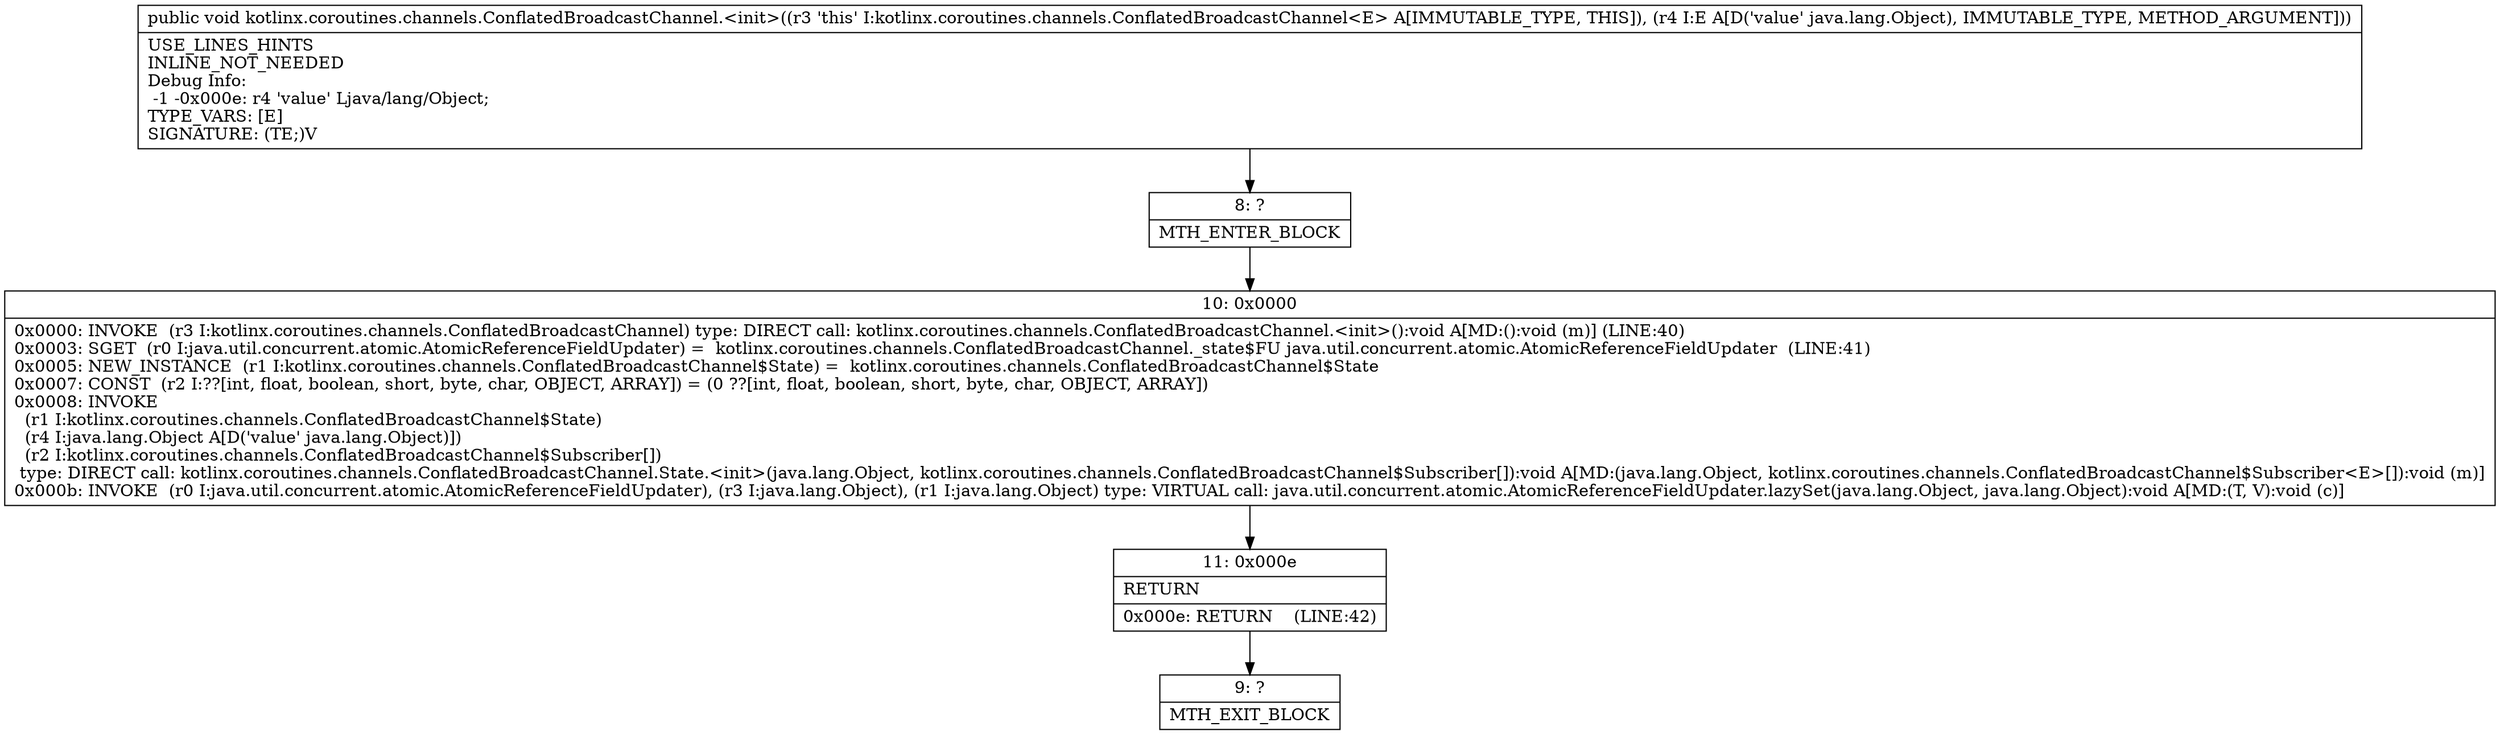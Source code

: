 digraph "CFG forkotlinx.coroutines.channels.ConflatedBroadcastChannel.\<init\>(Ljava\/lang\/Object;)V" {
Node_8 [shape=record,label="{8\:\ ?|MTH_ENTER_BLOCK\l}"];
Node_10 [shape=record,label="{10\:\ 0x0000|0x0000: INVOKE  (r3 I:kotlinx.coroutines.channels.ConflatedBroadcastChannel) type: DIRECT call: kotlinx.coroutines.channels.ConflatedBroadcastChannel.\<init\>():void A[MD:():void (m)] (LINE:40)\l0x0003: SGET  (r0 I:java.util.concurrent.atomic.AtomicReferenceFieldUpdater) =  kotlinx.coroutines.channels.ConflatedBroadcastChannel._state$FU java.util.concurrent.atomic.AtomicReferenceFieldUpdater  (LINE:41)\l0x0005: NEW_INSTANCE  (r1 I:kotlinx.coroutines.channels.ConflatedBroadcastChannel$State) =  kotlinx.coroutines.channels.ConflatedBroadcastChannel$State \l0x0007: CONST  (r2 I:??[int, float, boolean, short, byte, char, OBJECT, ARRAY]) = (0 ??[int, float, boolean, short, byte, char, OBJECT, ARRAY]) \l0x0008: INVOKE  \l  (r1 I:kotlinx.coroutines.channels.ConflatedBroadcastChannel$State)\l  (r4 I:java.lang.Object A[D('value' java.lang.Object)])\l  (r2 I:kotlinx.coroutines.channels.ConflatedBroadcastChannel$Subscriber[])\l type: DIRECT call: kotlinx.coroutines.channels.ConflatedBroadcastChannel.State.\<init\>(java.lang.Object, kotlinx.coroutines.channels.ConflatedBroadcastChannel$Subscriber[]):void A[MD:(java.lang.Object, kotlinx.coroutines.channels.ConflatedBroadcastChannel$Subscriber\<E\>[]):void (m)]\l0x000b: INVOKE  (r0 I:java.util.concurrent.atomic.AtomicReferenceFieldUpdater), (r3 I:java.lang.Object), (r1 I:java.lang.Object) type: VIRTUAL call: java.util.concurrent.atomic.AtomicReferenceFieldUpdater.lazySet(java.lang.Object, java.lang.Object):void A[MD:(T, V):void (c)]\l}"];
Node_11 [shape=record,label="{11\:\ 0x000e|RETURN\l|0x000e: RETURN    (LINE:42)\l}"];
Node_9 [shape=record,label="{9\:\ ?|MTH_EXIT_BLOCK\l}"];
MethodNode[shape=record,label="{public void kotlinx.coroutines.channels.ConflatedBroadcastChannel.\<init\>((r3 'this' I:kotlinx.coroutines.channels.ConflatedBroadcastChannel\<E\> A[IMMUTABLE_TYPE, THIS]), (r4 I:E A[D('value' java.lang.Object), IMMUTABLE_TYPE, METHOD_ARGUMENT]))  | USE_LINES_HINTS\lINLINE_NOT_NEEDED\lDebug Info:\l  \-1 \-0x000e: r4 'value' Ljava\/lang\/Object;\lTYPE_VARS: [E]\lSIGNATURE: (TE;)V\l}"];
MethodNode -> Node_8;Node_8 -> Node_10;
Node_10 -> Node_11;
Node_11 -> Node_9;
}

